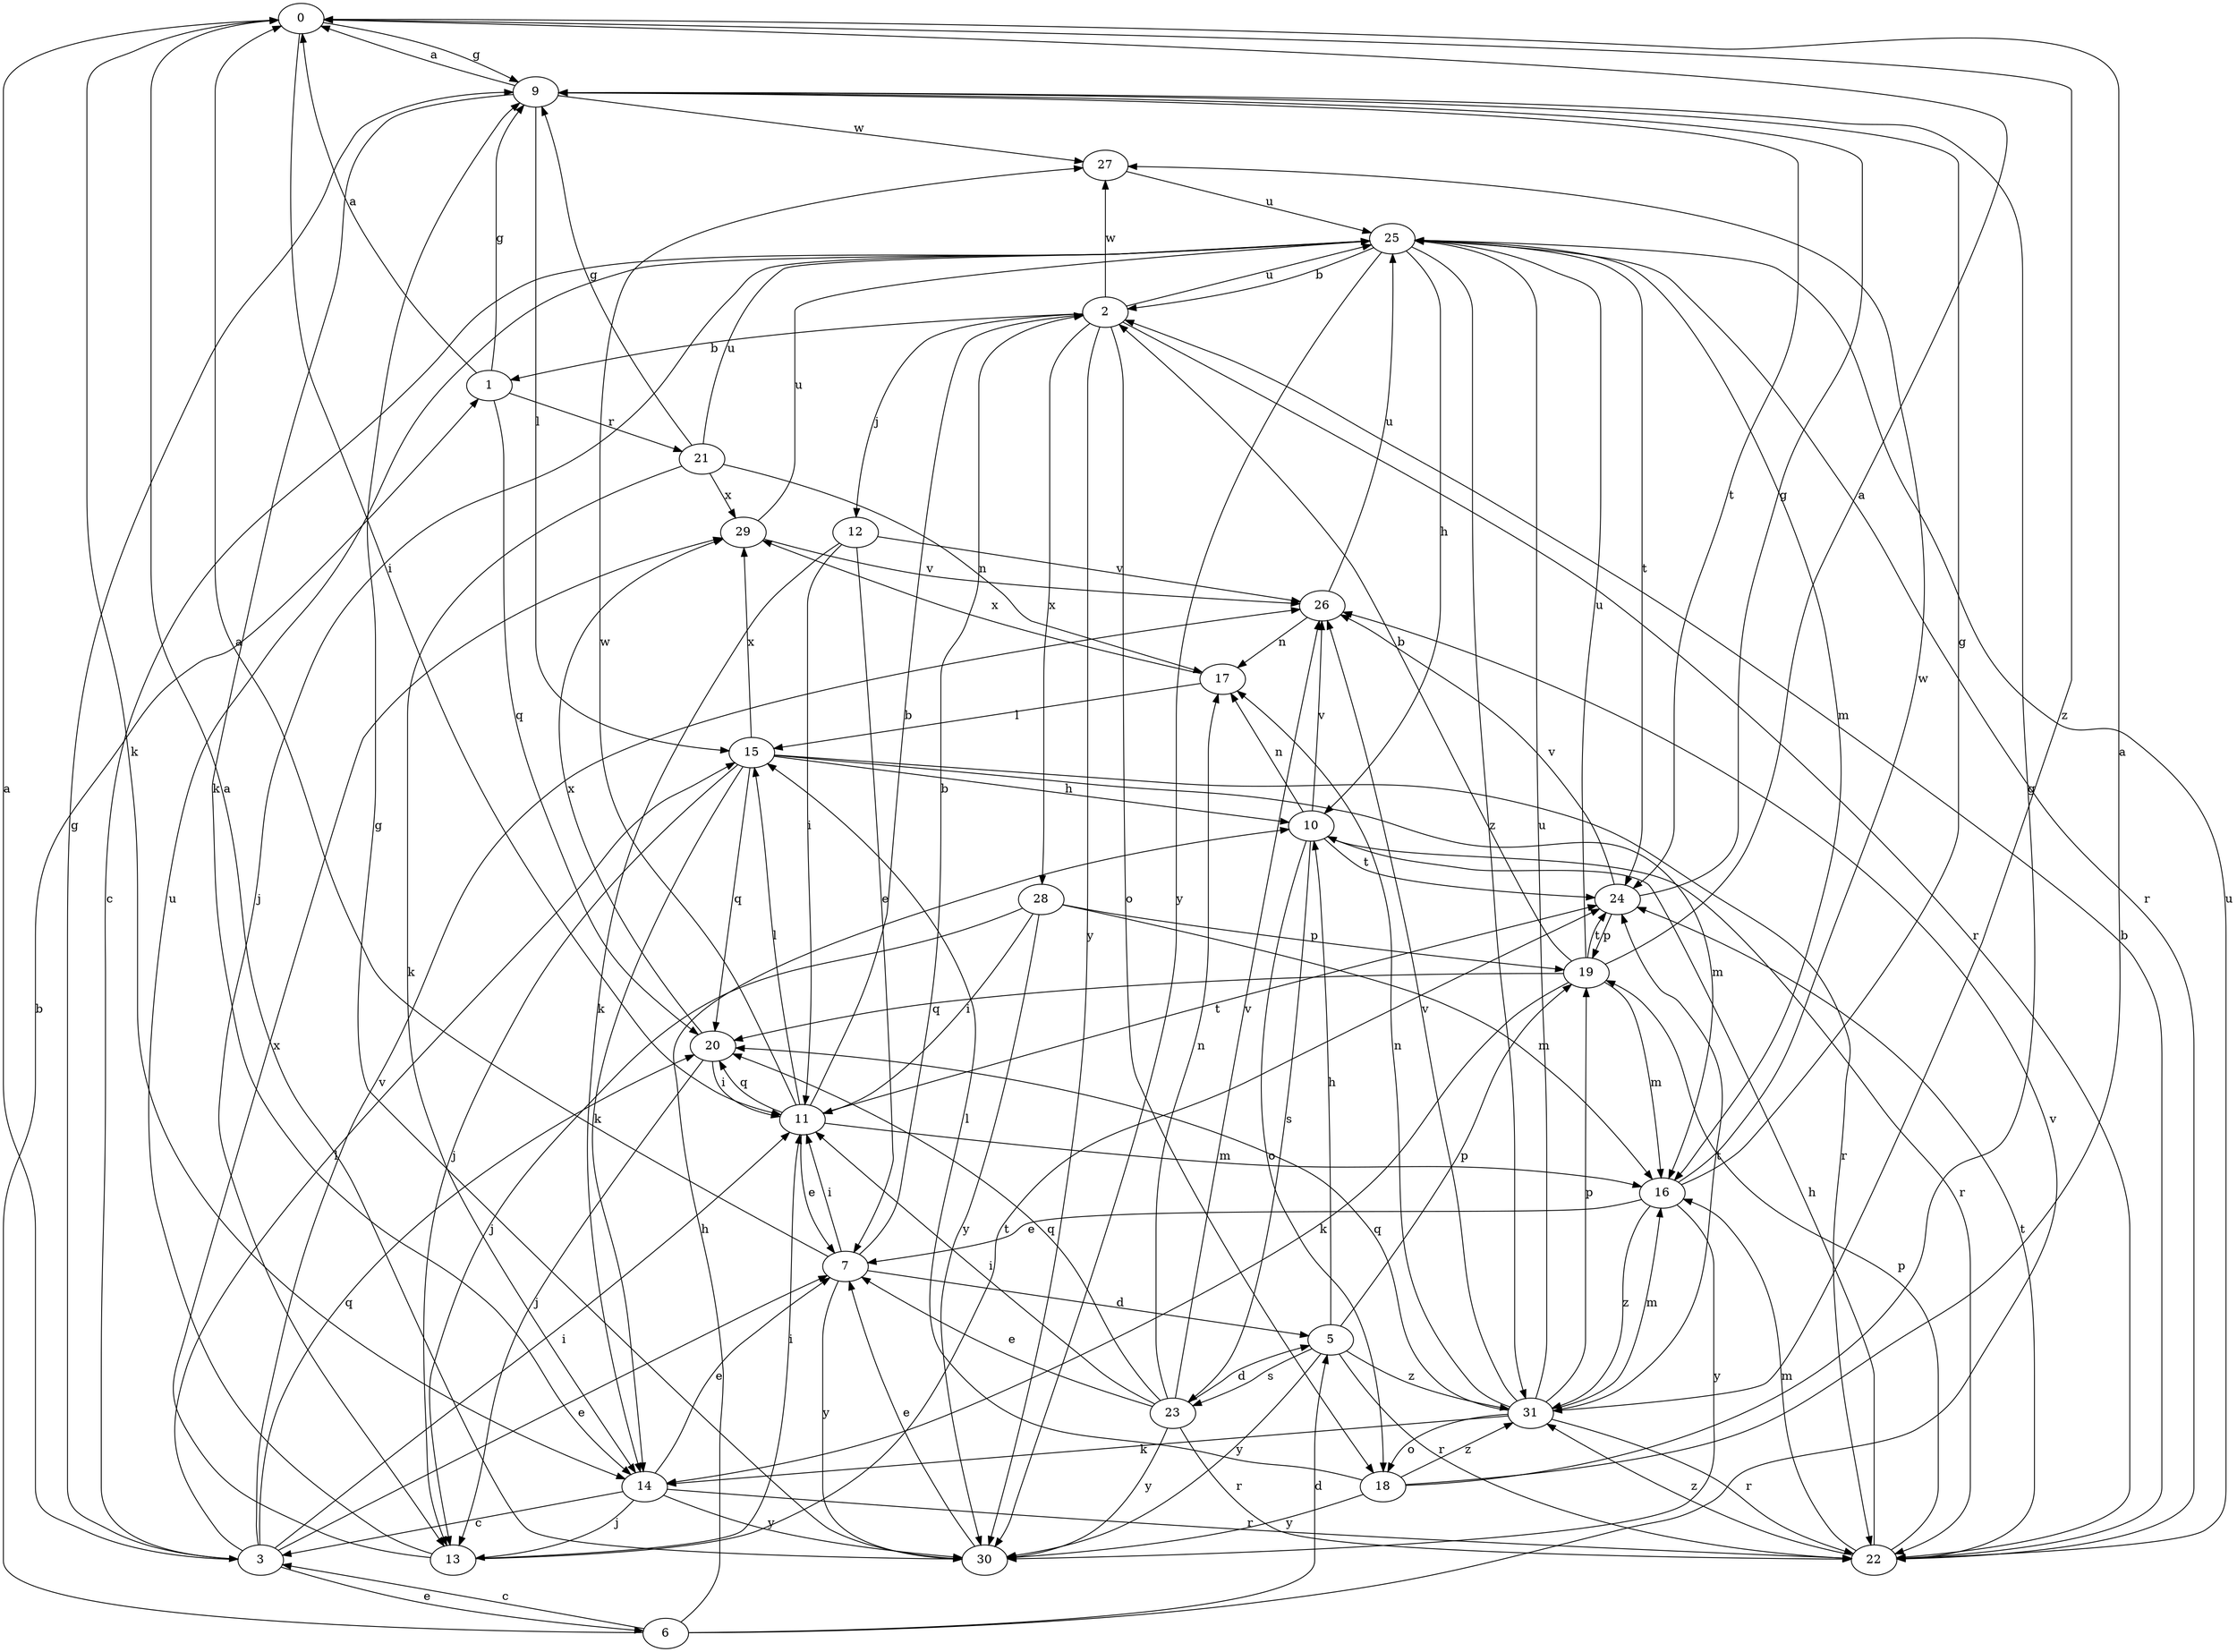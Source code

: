 strict digraph  {
0;
1;
2;
3;
5;
6;
7;
9;
10;
11;
12;
13;
14;
15;
16;
17;
18;
19;
20;
21;
22;
23;
24;
25;
26;
27;
28;
29;
30;
31;
0 -> 9  [label=g];
0 -> 11  [label=i];
0 -> 14  [label=k];
0 -> 31  [label=z];
1 -> 0  [label=a];
1 -> 9  [label=g];
1 -> 20  [label=q];
1 -> 21  [label=r];
2 -> 1  [label=b];
2 -> 12  [label=j];
2 -> 18  [label=o];
2 -> 22  [label=r];
2 -> 25  [label=u];
2 -> 27  [label=w];
2 -> 28  [label=x];
2 -> 30  [label=y];
3 -> 0  [label=a];
3 -> 6  [label=e];
3 -> 7  [label=e];
3 -> 9  [label=g];
3 -> 11  [label=i];
3 -> 15  [label=l];
3 -> 20  [label=q];
3 -> 26  [label=v];
5 -> 10  [label=h];
5 -> 19  [label=p];
5 -> 22  [label=r];
5 -> 23  [label=s];
5 -> 30  [label=y];
5 -> 31  [label=z];
6 -> 1  [label=b];
6 -> 3  [label=c];
6 -> 5  [label=d];
6 -> 10  [label=h];
6 -> 26  [label=v];
7 -> 0  [label=a];
7 -> 2  [label=b];
7 -> 5  [label=d];
7 -> 11  [label=i];
7 -> 30  [label=y];
9 -> 0  [label=a];
9 -> 14  [label=k];
9 -> 15  [label=l];
9 -> 24  [label=t];
9 -> 27  [label=w];
10 -> 17  [label=n];
10 -> 18  [label=o];
10 -> 22  [label=r];
10 -> 23  [label=s];
10 -> 24  [label=t];
10 -> 26  [label=v];
11 -> 2  [label=b];
11 -> 7  [label=e];
11 -> 15  [label=l];
11 -> 16  [label=m];
11 -> 20  [label=q];
11 -> 24  [label=t];
11 -> 27  [label=w];
12 -> 7  [label=e];
12 -> 11  [label=i];
12 -> 14  [label=k];
12 -> 26  [label=v];
13 -> 11  [label=i];
13 -> 24  [label=t];
13 -> 25  [label=u];
13 -> 29  [label=x];
14 -> 3  [label=c];
14 -> 7  [label=e];
14 -> 13  [label=j];
14 -> 22  [label=r];
14 -> 30  [label=y];
15 -> 10  [label=h];
15 -> 13  [label=j];
15 -> 14  [label=k];
15 -> 16  [label=m];
15 -> 20  [label=q];
15 -> 22  [label=r];
15 -> 29  [label=x];
16 -> 7  [label=e];
16 -> 9  [label=g];
16 -> 27  [label=w];
16 -> 30  [label=y];
16 -> 31  [label=z];
17 -> 15  [label=l];
17 -> 29  [label=x];
18 -> 0  [label=a];
18 -> 9  [label=g];
18 -> 15  [label=l];
18 -> 30  [label=y];
18 -> 31  [label=z];
19 -> 0  [label=a];
19 -> 2  [label=b];
19 -> 14  [label=k];
19 -> 16  [label=m];
19 -> 20  [label=q];
19 -> 24  [label=t];
19 -> 25  [label=u];
20 -> 11  [label=i];
20 -> 13  [label=j];
20 -> 29  [label=x];
21 -> 9  [label=g];
21 -> 14  [label=k];
21 -> 17  [label=n];
21 -> 25  [label=u];
21 -> 29  [label=x];
22 -> 2  [label=b];
22 -> 10  [label=h];
22 -> 16  [label=m];
22 -> 19  [label=p];
22 -> 24  [label=t];
22 -> 25  [label=u];
22 -> 31  [label=z];
23 -> 5  [label=d];
23 -> 7  [label=e];
23 -> 11  [label=i];
23 -> 17  [label=n];
23 -> 20  [label=q];
23 -> 22  [label=r];
23 -> 26  [label=v];
23 -> 30  [label=y];
24 -> 9  [label=g];
24 -> 19  [label=p];
24 -> 26  [label=v];
25 -> 2  [label=b];
25 -> 3  [label=c];
25 -> 10  [label=h];
25 -> 13  [label=j];
25 -> 16  [label=m];
25 -> 22  [label=r];
25 -> 24  [label=t];
25 -> 30  [label=y];
25 -> 31  [label=z];
26 -> 17  [label=n];
26 -> 25  [label=u];
27 -> 25  [label=u];
28 -> 11  [label=i];
28 -> 13  [label=j];
28 -> 16  [label=m];
28 -> 19  [label=p];
28 -> 30  [label=y];
29 -> 25  [label=u];
29 -> 26  [label=v];
30 -> 0  [label=a];
30 -> 7  [label=e];
30 -> 9  [label=g];
31 -> 14  [label=k];
31 -> 16  [label=m];
31 -> 17  [label=n];
31 -> 18  [label=o];
31 -> 19  [label=p];
31 -> 20  [label=q];
31 -> 22  [label=r];
31 -> 24  [label=t];
31 -> 25  [label=u];
31 -> 26  [label=v];
}
